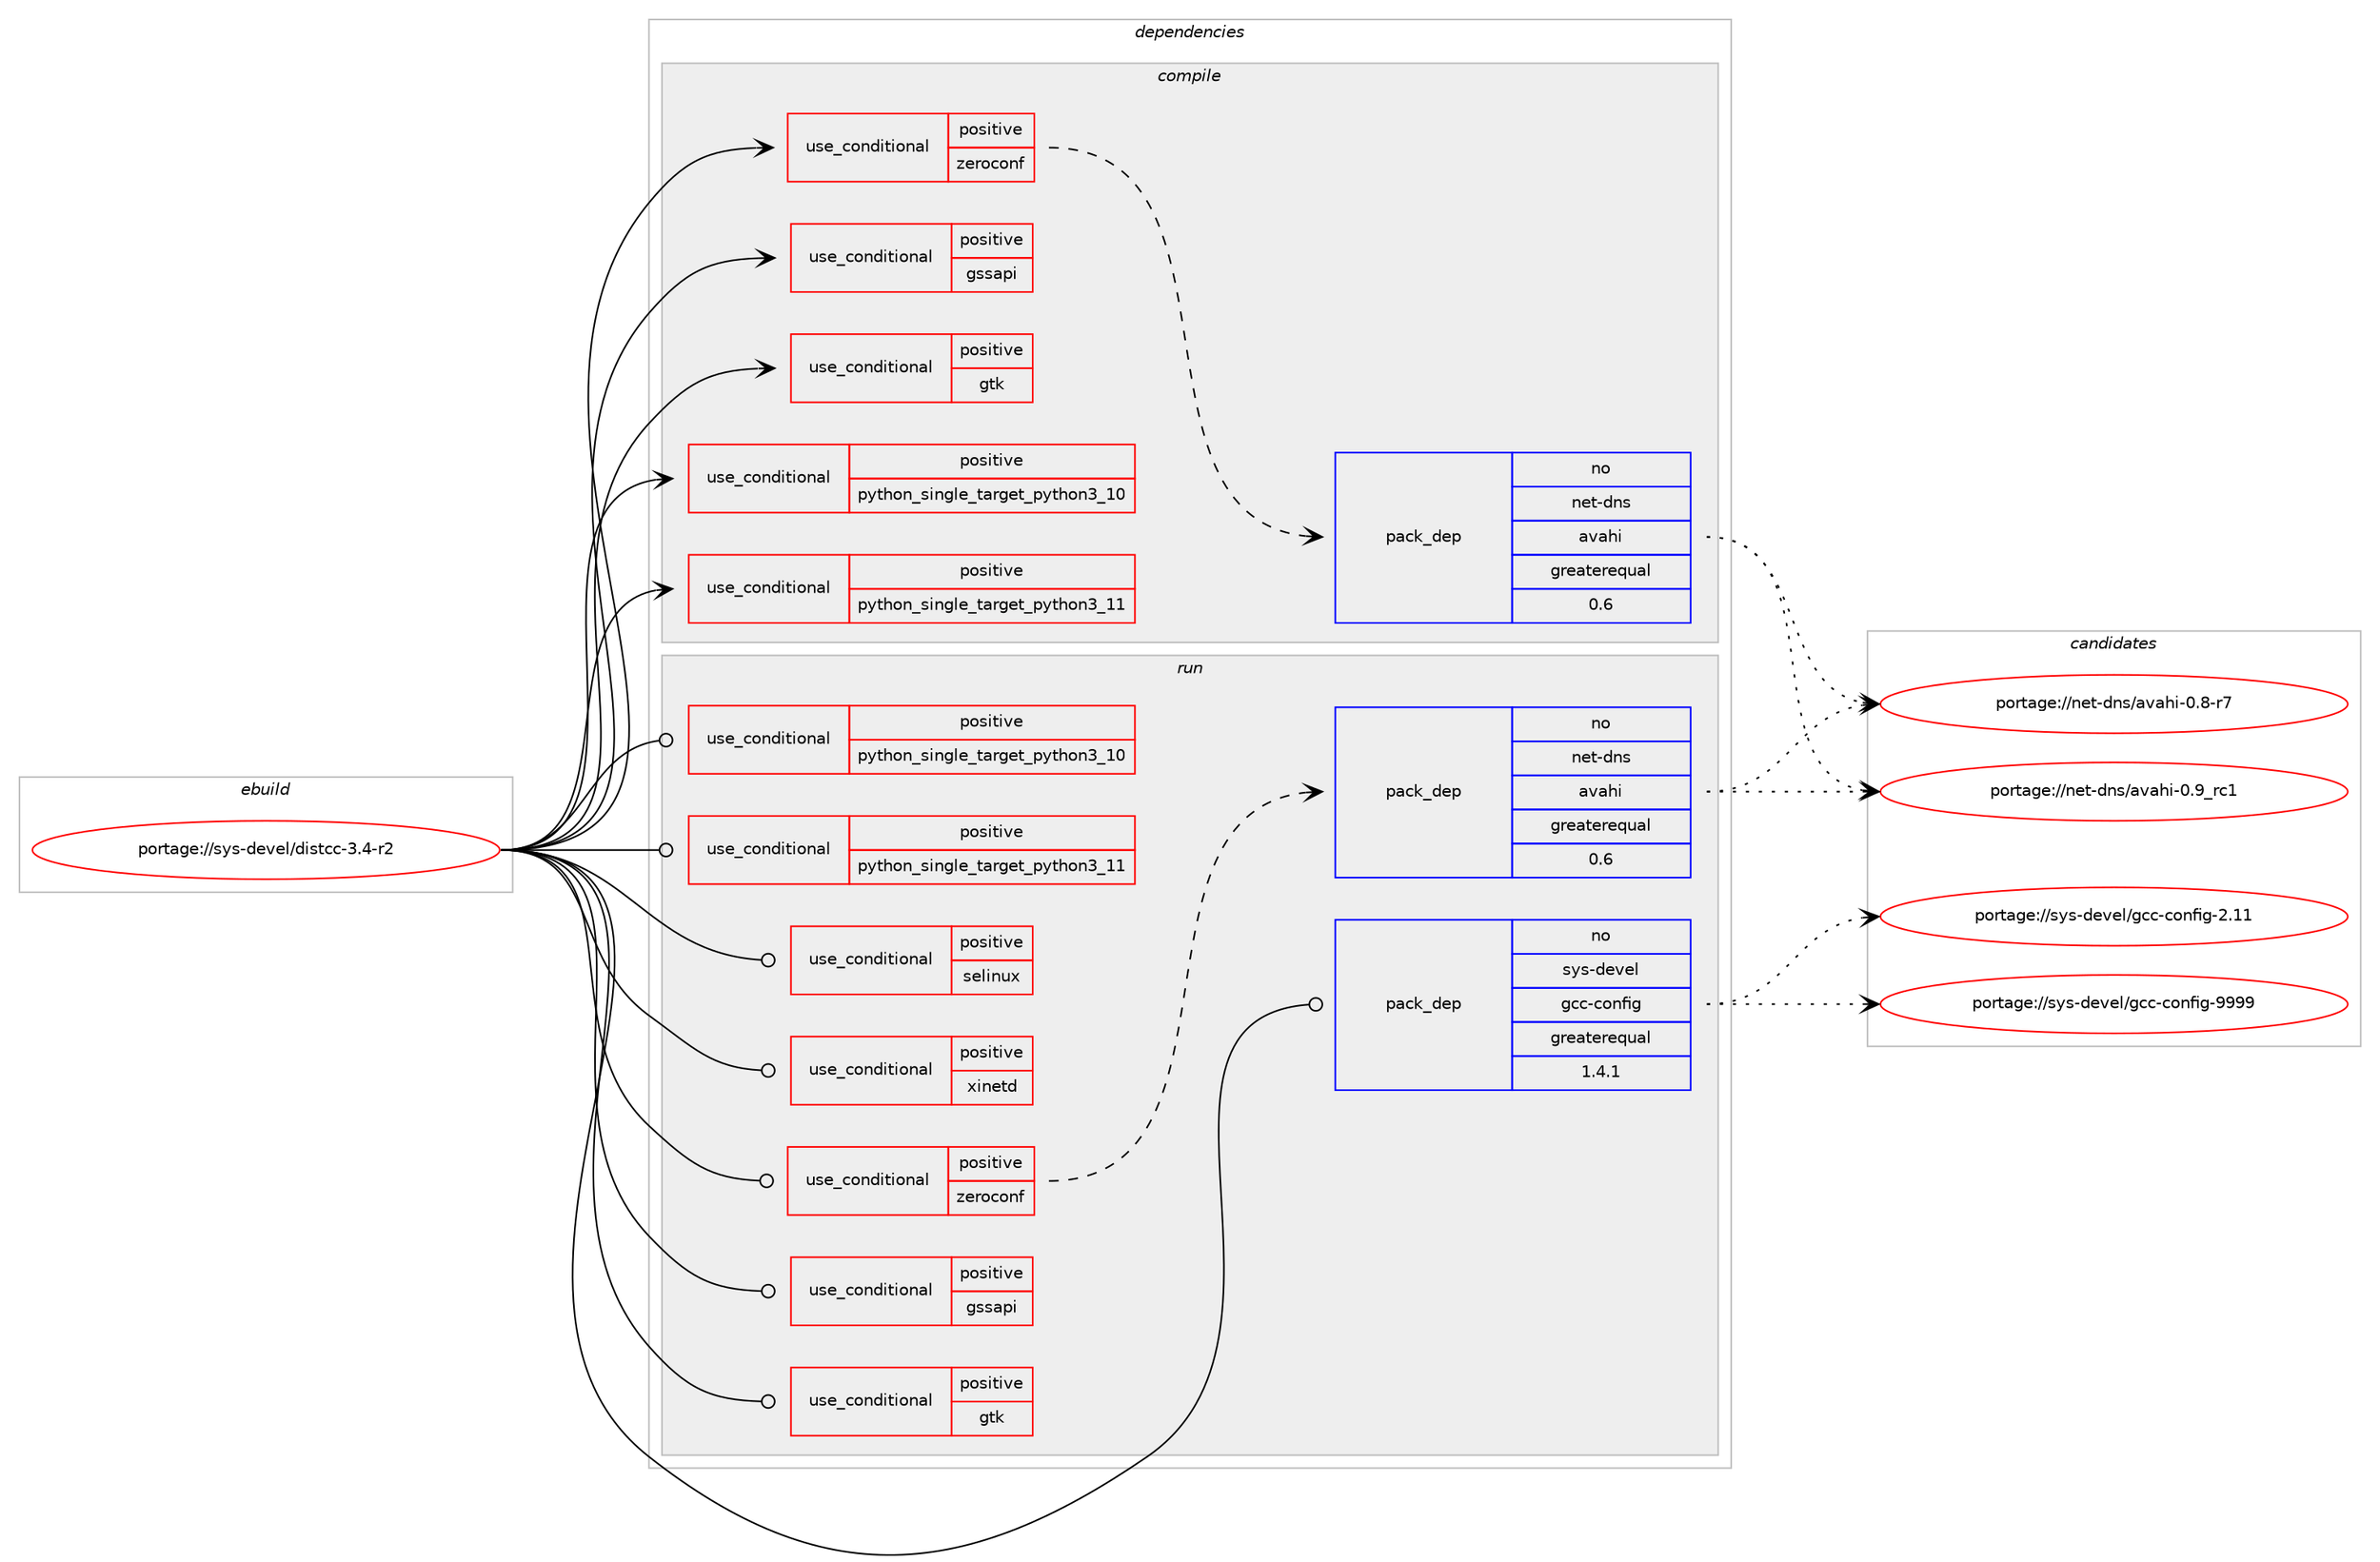 digraph prolog {

# *************
# Graph options
# *************

newrank=true;
concentrate=true;
compound=true;
graph [rankdir=LR,fontname=Helvetica,fontsize=10,ranksep=1.5];#, ranksep=2.5, nodesep=0.2];
edge  [arrowhead=vee];
node  [fontname=Helvetica,fontsize=10];

# **********
# The ebuild
# **********

subgraph cluster_leftcol {
color=gray;
rank=same;
label=<<i>ebuild</i>>;
id [label="portage://sys-devel/distcc-3.4-r2", color=red, width=4, href="../sys-devel/distcc-3.4-r2.svg"];
}

# ****************
# The dependencies
# ****************

subgraph cluster_midcol {
color=gray;
label=<<i>dependencies</i>>;
subgraph cluster_compile {
fillcolor="#eeeeee";
style=filled;
label=<<i>compile</i>>;
subgraph cond10684 {
dependency15073 [label=<<TABLE BORDER="0" CELLBORDER="1" CELLSPACING="0" CELLPADDING="4"><TR><TD ROWSPAN="3" CELLPADDING="10">use_conditional</TD></TR><TR><TD>positive</TD></TR><TR><TD>gssapi</TD></TR></TABLE>>, shape=none, color=red];
# *** BEGIN UNKNOWN DEPENDENCY TYPE (TODO) ***
# dependency15073 -> package_dependency(portage://sys-devel/distcc-3.4-r2,install,no,net-libs,libgssglue,none,[,,],[],[])
# *** END UNKNOWN DEPENDENCY TYPE (TODO) ***

}
id:e -> dependency15073:w [weight=20,style="solid",arrowhead="vee"];
subgraph cond10685 {
dependency15074 [label=<<TABLE BORDER="0" CELLBORDER="1" CELLSPACING="0" CELLPADDING="4"><TR><TD ROWSPAN="3" CELLPADDING="10">use_conditional</TD></TR><TR><TD>positive</TD></TR><TR><TD>gtk</TD></TR></TABLE>>, shape=none, color=red];
# *** BEGIN UNKNOWN DEPENDENCY TYPE (TODO) ***
# dependency15074 -> package_dependency(portage://sys-devel/distcc-3.4-r2,install,no,x11-libs,gtk+,none,[,,],[slot(3)],[])
# *** END UNKNOWN DEPENDENCY TYPE (TODO) ***

}
id:e -> dependency15074:w [weight=20,style="solid",arrowhead="vee"];
subgraph cond10686 {
dependency15075 [label=<<TABLE BORDER="0" CELLBORDER="1" CELLSPACING="0" CELLPADDING="4"><TR><TD ROWSPAN="3" CELLPADDING="10">use_conditional</TD></TR><TR><TD>positive</TD></TR><TR><TD>python_single_target_python3_10</TD></TR></TABLE>>, shape=none, color=red];
# *** BEGIN UNKNOWN DEPENDENCY TYPE (TODO) ***
# dependency15075 -> package_dependency(portage://sys-devel/distcc-3.4-r2,install,no,dev-lang,python,none,[,,],[slot(3.10)],[])
# *** END UNKNOWN DEPENDENCY TYPE (TODO) ***

}
id:e -> dependency15075:w [weight=20,style="solid",arrowhead="vee"];
subgraph cond10687 {
dependency15076 [label=<<TABLE BORDER="0" CELLBORDER="1" CELLSPACING="0" CELLPADDING="4"><TR><TD ROWSPAN="3" CELLPADDING="10">use_conditional</TD></TR><TR><TD>positive</TD></TR><TR><TD>python_single_target_python3_11</TD></TR></TABLE>>, shape=none, color=red];
# *** BEGIN UNKNOWN DEPENDENCY TYPE (TODO) ***
# dependency15076 -> package_dependency(portage://sys-devel/distcc-3.4-r2,install,no,dev-lang,python,none,[,,],[slot(3.11)],[])
# *** END UNKNOWN DEPENDENCY TYPE (TODO) ***

}
id:e -> dependency15076:w [weight=20,style="solid",arrowhead="vee"];
subgraph cond10688 {
dependency15077 [label=<<TABLE BORDER="0" CELLBORDER="1" CELLSPACING="0" CELLPADDING="4"><TR><TD ROWSPAN="3" CELLPADDING="10">use_conditional</TD></TR><TR><TD>positive</TD></TR><TR><TD>zeroconf</TD></TR></TABLE>>, shape=none, color=red];
subgraph pack4249 {
dependency15078 [label=<<TABLE BORDER="0" CELLBORDER="1" CELLSPACING="0" CELLPADDING="4" WIDTH="220"><TR><TD ROWSPAN="6" CELLPADDING="30">pack_dep</TD></TR><TR><TD WIDTH="110">no</TD></TR><TR><TD>net-dns</TD></TR><TR><TD>avahi</TD></TR><TR><TD>greaterequal</TD></TR><TR><TD>0.6</TD></TR></TABLE>>, shape=none, color=blue];
}
dependency15077:e -> dependency15078:w [weight=20,style="dashed",arrowhead="vee"];
}
id:e -> dependency15077:w [weight=20,style="solid",arrowhead="vee"];
# *** BEGIN UNKNOWN DEPENDENCY TYPE (TODO) ***
# id -> package_dependency(portage://sys-devel/distcc-3.4-r2,install,no,dev-libs,popt,none,[,,],[],[])
# *** END UNKNOWN DEPENDENCY TYPE (TODO) ***

# *** BEGIN UNKNOWN DEPENDENCY TYPE (TODO) ***
# id -> package_dependency(portage://sys-devel/distcc-3.4-r2,install,no,sys-libs,binutils-libs,none,[,,],[],[])
# *** END UNKNOWN DEPENDENCY TYPE (TODO) ***

}
subgraph cluster_compileandrun {
fillcolor="#eeeeee";
style=filled;
label=<<i>compile and run</i>>;
}
subgraph cluster_run {
fillcolor="#eeeeee";
style=filled;
label=<<i>run</i>>;
subgraph cond10689 {
dependency15079 [label=<<TABLE BORDER="0" CELLBORDER="1" CELLSPACING="0" CELLPADDING="4"><TR><TD ROWSPAN="3" CELLPADDING="10">use_conditional</TD></TR><TR><TD>positive</TD></TR><TR><TD>gssapi</TD></TR></TABLE>>, shape=none, color=red];
# *** BEGIN UNKNOWN DEPENDENCY TYPE (TODO) ***
# dependency15079 -> package_dependency(portage://sys-devel/distcc-3.4-r2,run,no,net-libs,libgssglue,none,[,,],[],[])
# *** END UNKNOWN DEPENDENCY TYPE (TODO) ***

}
id:e -> dependency15079:w [weight=20,style="solid",arrowhead="odot"];
subgraph cond10690 {
dependency15080 [label=<<TABLE BORDER="0" CELLBORDER="1" CELLSPACING="0" CELLPADDING="4"><TR><TD ROWSPAN="3" CELLPADDING="10">use_conditional</TD></TR><TR><TD>positive</TD></TR><TR><TD>gtk</TD></TR></TABLE>>, shape=none, color=red];
# *** BEGIN UNKNOWN DEPENDENCY TYPE (TODO) ***
# dependency15080 -> package_dependency(portage://sys-devel/distcc-3.4-r2,run,no,x11-libs,gtk+,none,[,,],[slot(3)],[])
# *** END UNKNOWN DEPENDENCY TYPE (TODO) ***

}
id:e -> dependency15080:w [weight=20,style="solid",arrowhead="odot"];
subgraph cond10691 {
dependency15081 [label=<<TABLE BORDER="0" CELLBORDER="1" CELLSPACING="0" CELLPADDING="4"><TR><TD ROWSPAN="3" CELLPADDING="10">use_conditional</TD></TR><TR><TD>positive</TD></TR><TR><TD>python_single_target_python3_10</TD></TR></TABLE>>, shape=none, color=red];
# *** BEGIN UNKNOWN DEPENDENCY TYPE (TODO) ***
# dependency15081 -> package_dependency(portage://sys-devel/distcc-3.4-r2,run,no,dev-lang,python,none,[,,],[slot(3.10)],[])
# *** END UNKNOWN DEPENDENCY TYPE (TODO) ***

}
id:e -> dependency15081:w [weight=20,style="solid",arrowhead="odot"];
subgraph cond10692 {
dependency15082 [label=<<TABLE BORDER="0" CELLBORDER="1" CELLSPACING="0" CELLPADDING="4"><TR><TD ROWSPAN="3" CELLPADDING="10">use_conditional</TD></TR><TR><TD>positive</TD></TR><TR><TD>python_single_target_python3_11</TD></TR></TABLE>>, shape=none, color=red];
# *** BEGIN UNKNOWN DEPENDENCY TYPE (TODO) ***
# dependency15082 -> package_dependency(portage://sys-devel/distcc-3.4-r2,run,no,dev-lang,python,none,[,,],[slot(3.11)],[])
# *** END UNKNOWN DEPENDENCY TYPE (TODO) ***

}
id:e -> dependency15082:w [weight=20,style="solid",arrowhead="odot"];
subgraph cond10693 {
dependency15083 [label=<<TABLE BORDER="0" CELLBORDER="1" CELLSPACING="0" CELLPADDING="4"><TR><TD ROWSPAN="3" CELLPADDING="10">use_conditional</TD></TR><TR><TD>positive</TD></TR><TR><TD>selinux</TD></TR></TABLE>>, shape=none, color=red];
# *** BEGIN UNKNOWN DEPENDENCY TYPE (TODO) ***
# dependency15083 -> package_dependency(portage://sys-devel/distcc-3.4-r2,run,no,sec-policy,selinux-distcc,none,[,,],[],[])
# *** END UNKNOWN DEPENDENCY TYPE (TODO) ***

}
id:e -> dependency15083:w [weight=20,style="solid",arrowhead="odot"];
subgraph cond10694 {
dependency15084 [label=<<TABLE BORDER="0" CELLBORDER="1" CELLSPACING="0" CELLPADDING="4"><TR><TD ROWSPAN="3" CELLPADDING="10">use_conditional</TD></TR><TR><TD>positive</TD></TR><TR><TD>xinetd</TD></TR></TABLE>>, shape=none, color=red];
# *** BEGIN UNKNOWN DEPENDENCY TYPE (TODO) ***
# dependency15084 -> package_dependency(portage://sys-devel/distcc-3.4-r2,run,no,sys-apps,xinetd,none,[,,],[],[])
# *** END UNKNOWN DEPENDENCY TYPE (TODO) ***

}
id:e -> dependency15084:w [weight=20,style="solid",arrowhead="odot"];
subgraph cond10695 {
dependency15085 [label=<<TABLE BORDER="0" CELLBORDER="1" CELLSPACING="0" CELLPADDING="4"><TR><TD ROWSPAN="3" CELLPADDING="10">use_conditional</TD></TR><TR><TD>positive</TD></TR><TR><TD>zeroconf</TD></TR></TABLE>>, shape=none, color=red];
subgraph pack4250 {
dependency15086 [label=<<TABLE BORDER="0" CELLBORDER="1" CELLSPACING="0" CELLPADDING="4" WIDTH="220"><TR><TD ROWSPAN="6" CELLPADDING="30">pack_dep</TD></TR><TR><TD WIDTH="110">no</TD></TR><TR><TD>net-dns</TD></TR><TR><TD>avahi</TD></TR><TR><TD>greaterequal</TD></TR><TR><TD>0.6</TD></TR></TABLE>>, shape=none, color=blue];
}
dependency15085:e -> dependency15086:w [weight=20,style="dashed",arrowhead="vee"];
}
id:e -> dependency15085:w [weight=20,style="solid",arrowhead="odot"];
# *** BEGIN UNKNOWN DEPENDENCY TYPE (TODO) ***
# id -> package_dependency(portage://sys-devel/distcc-3.4-r2,run,no,acct-user,distcc,none,[,,],[],[])
# *** END UNKNOWN DEPENDENCY TYPE (TODO) ***

# *** BEGIN UNKNOWN DEPENDENCY TYPE (TODO) ***
# id -> package_dependency(portage://sys-devel/distcc-3.4-r2,run,no,dev-libs,popt,none,[,,],[],[])
# *** END UNKNOWN DEPENDENCY TYPE (TODO) ***

# *** BEGIN UNKNOWN DEPENDENCY TYPE (TODO) ***
# id -> package_dependency(portage://sys-devel/distcc-3.4-r2,run,no,dev-util,shadowman,none,[,,],[],[])
# *** END UNKNOWN DEPENDENCY TYPE (TODO) ***

subgraph pack4251 {
dependency15087 [label=<<TABLE BORDER="0" CELLBORDER="1" CELLSPACING="0" CELLPADDING="4" WIDTH="220"><TR><TD ROWSPAN="6" CELLPADDING="30">pack_dep</TD></TR><TR><TD WIDTH="110">no</TD></TR><TR><TD>sys-devel</TD></TR><TR><TD>gcc-config</TD></TR><TR><TD>greaterequal</TD></TR><TR><TD>1.4.1</TD></TR></TABLE>>, shape=none, color=blue];
}
id:e -> dependency15087:w [weight=20,style="solid",arrowhead="odot"];
}
}

# **************
# The candidates
# **************

subgraph cluster_choices {
rank=same;
color=gray;
label=<<i>candidates</i>>;

subgraph choice4249 {
color=black;
nodesep=1;
choice11010111645100110115479711897104105454846564511455 [label="portage://net-dns/avahi-0.8-r7", color=red, width=4,href="../net-dns/avahi-0.8-r7.svg"];
choice1101011164510011011547971189710410545484657951149949 [label="portage://net-dns/avahi-0.9_rc1", color=red, width=4,href="../net-dns/avahi-0.9_rc1.svg"];
dependency15078:e -> choice11010111645100110115479711897104105454846564511455:w [style=dotted,weight="100"];
dependency15078:e -> choice1101011164510011011547971189710410545484657951149949:w [style=dotted,weight="100"];
}
subgraph choice4250 {
color=black;
nodesep=1;
choice11010111645100110115479711897104105454846564511455 [label="portage://net-dns/avahi-0.8-r7", color=red, width=4,href="../net-dns/avahi-0.8-r7.svg"];
choice1101011164510011011547971189710410545484657951149949 [label="portage://net-dns/avahi-0.9_rc1", color=red, width=4,href="../net-dns/avahi-0.9_rc1.svg"];
dependency15086:e -> choice11010111645100110115479711897104105454846564511455:w [style=dotted,weight="100"];
dependency15086:e -> choice1101011164510011011547971189710410545484657951149949:w [style=dotted,weight="100"];
}
subgraph choice4251 {
color=black;
nodesep=1;
choice1151211154510010111810110847103999945991111101021051034550464949 [label="portage://sys-devel/gcc-config-2.11", color=red, width=4,href="../sys-devel/gcc-config-2.11.svg"];
choice1151211154510010111810110847103999945991111101021051034557575757 [label="portage://sys-devel/gcc-config-9999", color=red, width=4,href="../sys-devel/gcc-config-9999.svg"];
dependency15087:e -> choice1151211154510010111810110847103999945991111101021051034550464949:w [style=dotted,weight="100"];
dependency15087:e -> choice1151211154510010111810110847103999945991111101021051034557575757:w [style=dotted,weight="100"];
}
}

}

